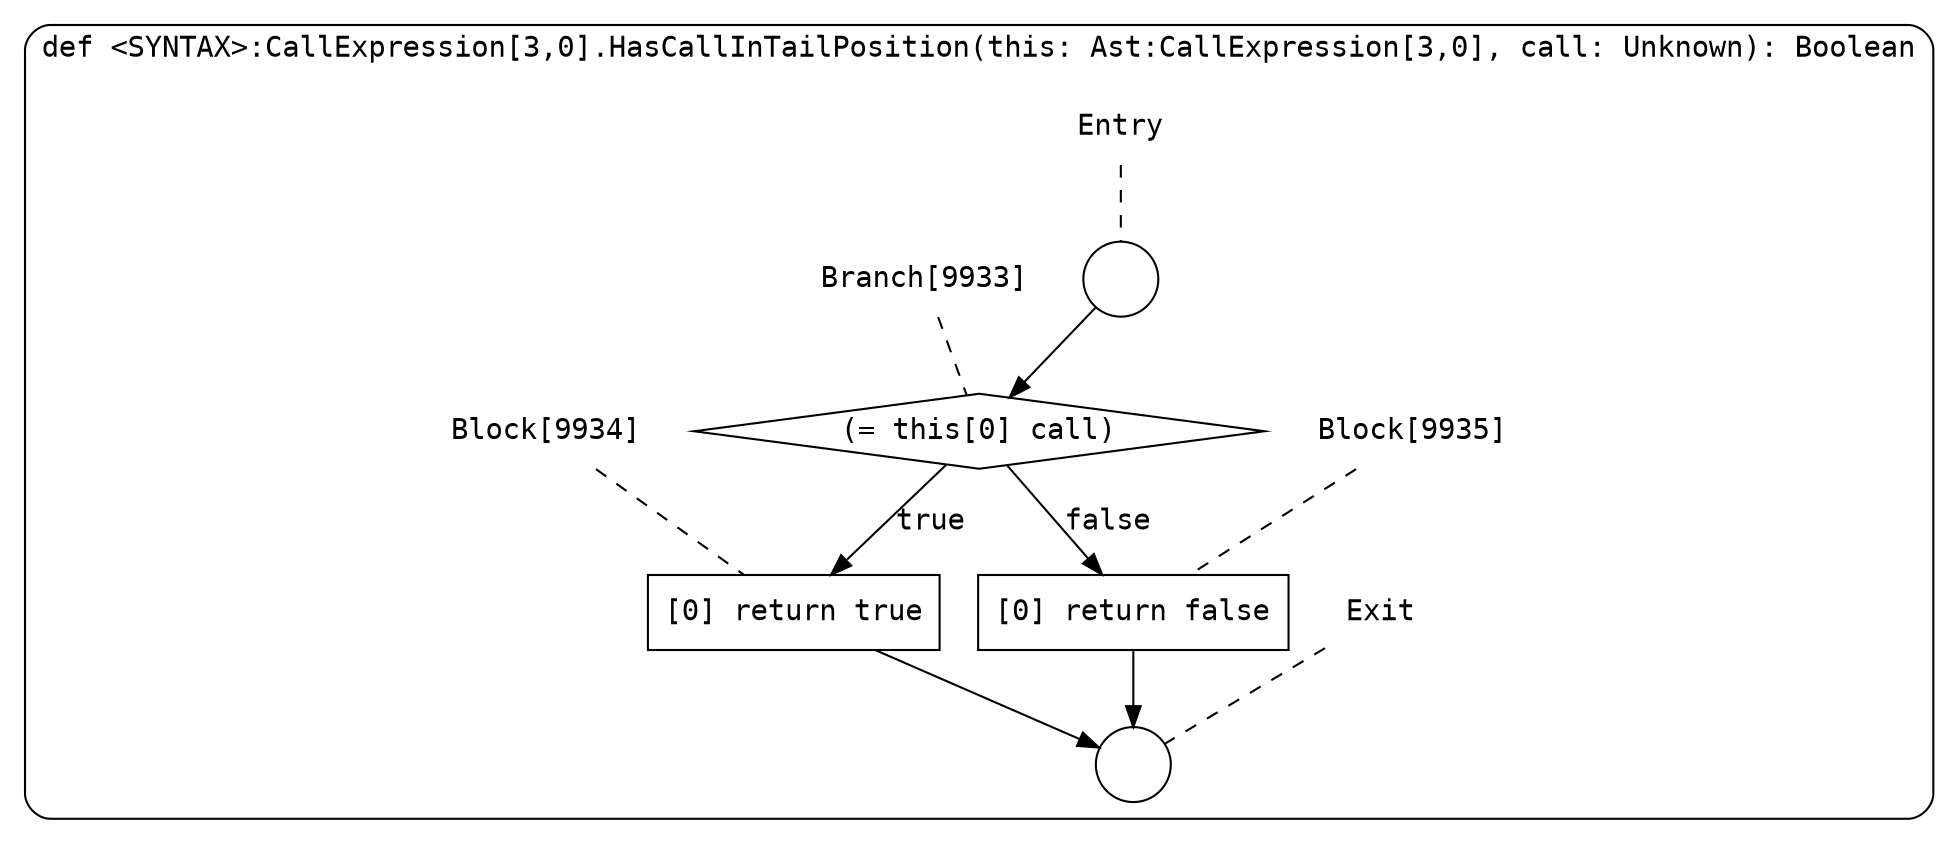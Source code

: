 digraph {
  graph [fontname = "Consolas"]
  node [fontname = "Consolas"]
  edge [fontname = "Consolas"]
  subgraph cluster1848 {
    label = "def <SYNTAX>:CallExpression[3,0].HasCallInTailPosition(this: Ast:CallExpression[3,0], call: Unknown): Boolean"
    style = rounded
    cluster1848_entry_name [shape=none, label=<<font color="black">Entry</font>>]
    cluster1848_entry_name -> cluster1848_entry [arrowhead=none, color="black", style=dashed]
    cluster1848_entry [shape=circle label=" " color="black" fillcolor="white" style=filled]
    cluster1848_entry -> node9933 [color="black"]
    cluster1848_exit_name [shape=none, label=<<font color="black">Exit</font>>]
    cluster1848_exit_name -> cluster1848_exit [arrowhead=none, color="black", style=dashed]
    cluster1848_exit [shape=circle label=" " color="black" fillcolor="white" style=filled]
    node9933_name [shape=none, label=<<font color="black">Branch[9933]</font>>]
    node9933_name -> node9933 [arrowhead=none, color="black", style=dashed]
    node9933 [shape=diamond, label=<<font color="black">(= this[0] call)</font>> color="black" fillcolor="white", style=filled]
    node9933 -> node9934 [label=<<font color="black">true</font>> color="black"]
    node9933 -> node9935 [label=<<font color="black">false</font>> color="black"]
    node9934_name [shape=none, label=<<font color="black">Block[9934]</font>>]
    node9934_name -> node9934 [arrowhead=none, color="black", style=dashed]
    node9934 [shape=box, label=<<font color="black">[0] return true<BR ALIGN="LEFT"/></font>> color="black" fillcolor="white", style=filled]
    node9934 -> cluster1848_exit [color="black"]
    node9935_name [shape=none, label=<<font color="black">Block[9935]</font>>]
    node9935_name -> node9935 [arrowhead=none, color="black", style=dashed]
    node9935 [shape=box, label=<<font color="black">[0] return false<BR ALIGN="LEFT"/></font>> color="black" fillcolor="white", style=filled]
    node9935 -> cluster1848_exit [color="black"]
  }
}
